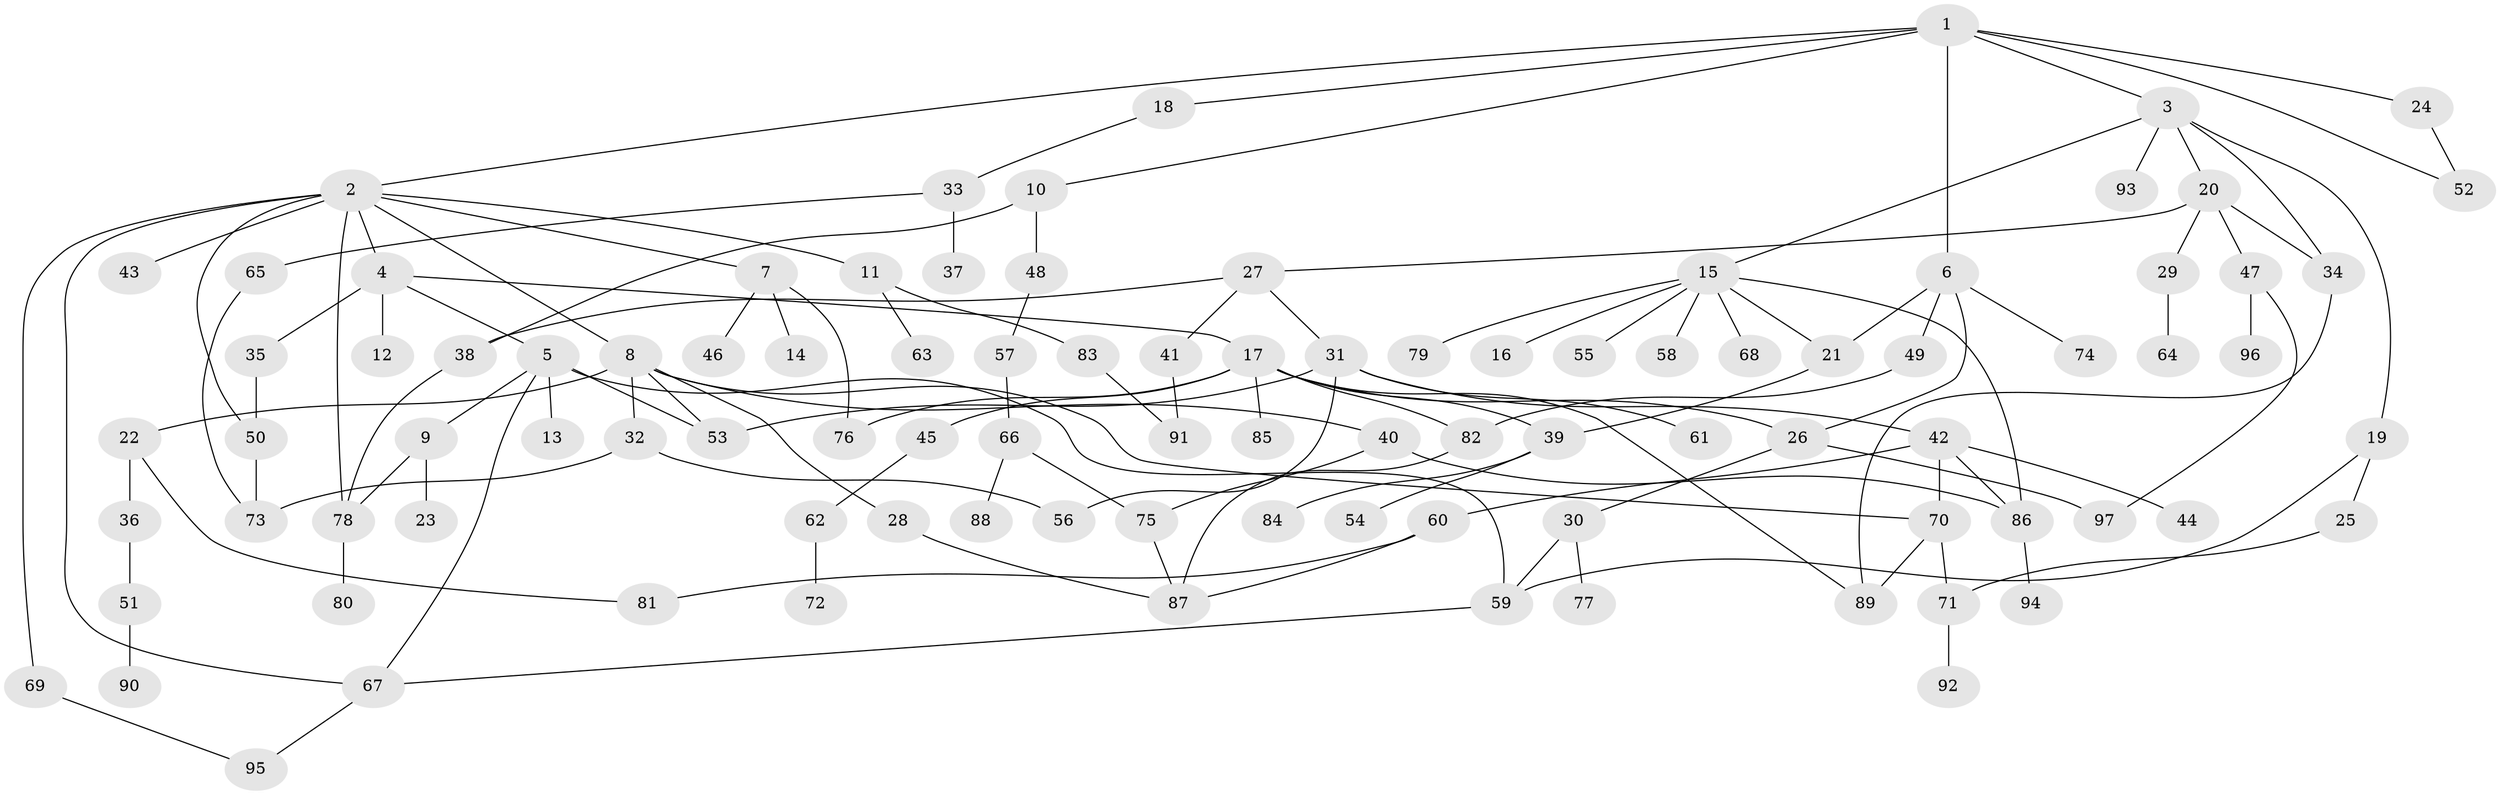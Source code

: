 // Generated by graph-tools (version 1.1) at 2025/34/03/09/25 02:34:34]
// undirected, 97 vertices, 130 edges
graph export_dot {
graph [start="1"]
  node [color=gray90,style=filled];
  1;
  2;
  3;
  4;
  5;
  6;
  7;
  8;
  9;
  10;
  11;
  12;
  13;
  14;
  15;
  16;
  17;
  18;
  19;
  20;
  21;
  22;
  23;
  24;
  25;
  26;
  27;
  28;
  29;
  30;
  31;
  32;
  33;
  34;
  35;
  36;
  37;
  38;
  39;
  40;
  41;
  42;
  43;
  44;
  45;
  46;
  47;
  48;
  49;
  50;
  51;
  52;
  53;
  54;
  55;
  56;
  57;
  58;
  59;
  60;
  61;
  62;
  63;
  64;
  65;
  66;
  67;
  68;
  69;
  70;
  71;
  72;
  73;
  74;
  75;
  76;
  77;
  78;
  79;
  80;
  81;
  82;
  83;
  84;
  85;
  86;
  87;
  88;
  89;
  90;
  91;
  92;
  93;
  94;
  95;
  96;
  97;
  1 -- 2;
  1 -- 3;
  1 -- 6;
  1 -- 10;
  1 -- 18;
  1 -- 24;
  1 -- 52;
  2 -- 4;
  2 -- 7;
  2 -- 8;
  2 -- 11;
  2 -- 43;
  2 -- 50;
  2 -- 67;
  2 -- 69;
  2 -- 78;
  3 -- 15;
  3 -- 19;
  3 -- 20;
  3 -- 93;
  3 -- 34;
  4 -- 5;
  4 -- 12;
  4 -- 17;
  4 -- 35;
  5 -- 9;
  5 -- 13;
  5 -- 53;
  5 -- 67;
  5 -- 59;
  6 -- 21;
  6 -- 26;
  6 -- 49;
  6 -- 74;
  7 -- 14;
  7 -- 46;
  7 -- 76;
  8 -- 22;
  8 -- 28;
  8 -- 32;
  8 -- 40;
  8 -- 70;
  8 -- 53;
  9 -- 23;
  9 -- 78;
  10 -- 38;
  10 -- 48;
  11 -- 63;
  11 -- 83;
  15 -- 16;
  15 -- 55;
  15 -- 58;
  15 -- 68;
  15 -- 79;
  15 -- 86;
  15 -- 21;
  17 -- 45;
  17 -- 76;
  17 -- 85;
  17 -- 26;
  17 -- 89;
  17 -- 82;
  17 -- 39;
  18 -- 33;
  19 -- 25;
  19 -- 59;
  20 -- 27;
  20 -- 29;
  20 -- 34;
  20 -- 47;
  21 -- 39;
  22 -- 36;
  22 -- 81;
  24 -- 52;
  25 -- 71;
  26 -- 30;
  26 -- 97;
  27 -- 31;
  27 -- 41;
  27 -- 38;
  28 -- 87;
  29 -- 64;
  30 -- 59;
  30 -- 77;
  31 -- 42;
  31 -- 56;
  31 -- 61;
  31 -- 53;
  32 -- 73;
  32 -- 56;
  33 -- 37;
  33 -- 65;
  34 -- 89;
  35 -- 50;
  36 -- 51;
  38 -- 78;
  39 -- 54;
  39 -- 84;
  40 -- 75;
  40 -- 86;
  41 -- 91;
  42 -- 44;
  42 -- 60;
  42 -- 70;
  42 -- 86;
  45 -- 62;
  47 -- 96;
  47 -- 97;
  48 -- 57;
  49 -- 82;
  50 -- 73;
  51 -- 90;
  57 -- 66;
  59 -- 67;
  60 -- 81;
  60 -- 87;
  62 -- 72;
  65 -- 73;
  66 -- 88;
  66 -- 75;
  67 -- 95;
  69 -- 95;
  70 -- 71;
  70 -- 89;
  71 -- 92;
  75 -- 87;
  78 -- 80;
  82 -- 87;
  83 -- 91;
  86 -- 94;
}
